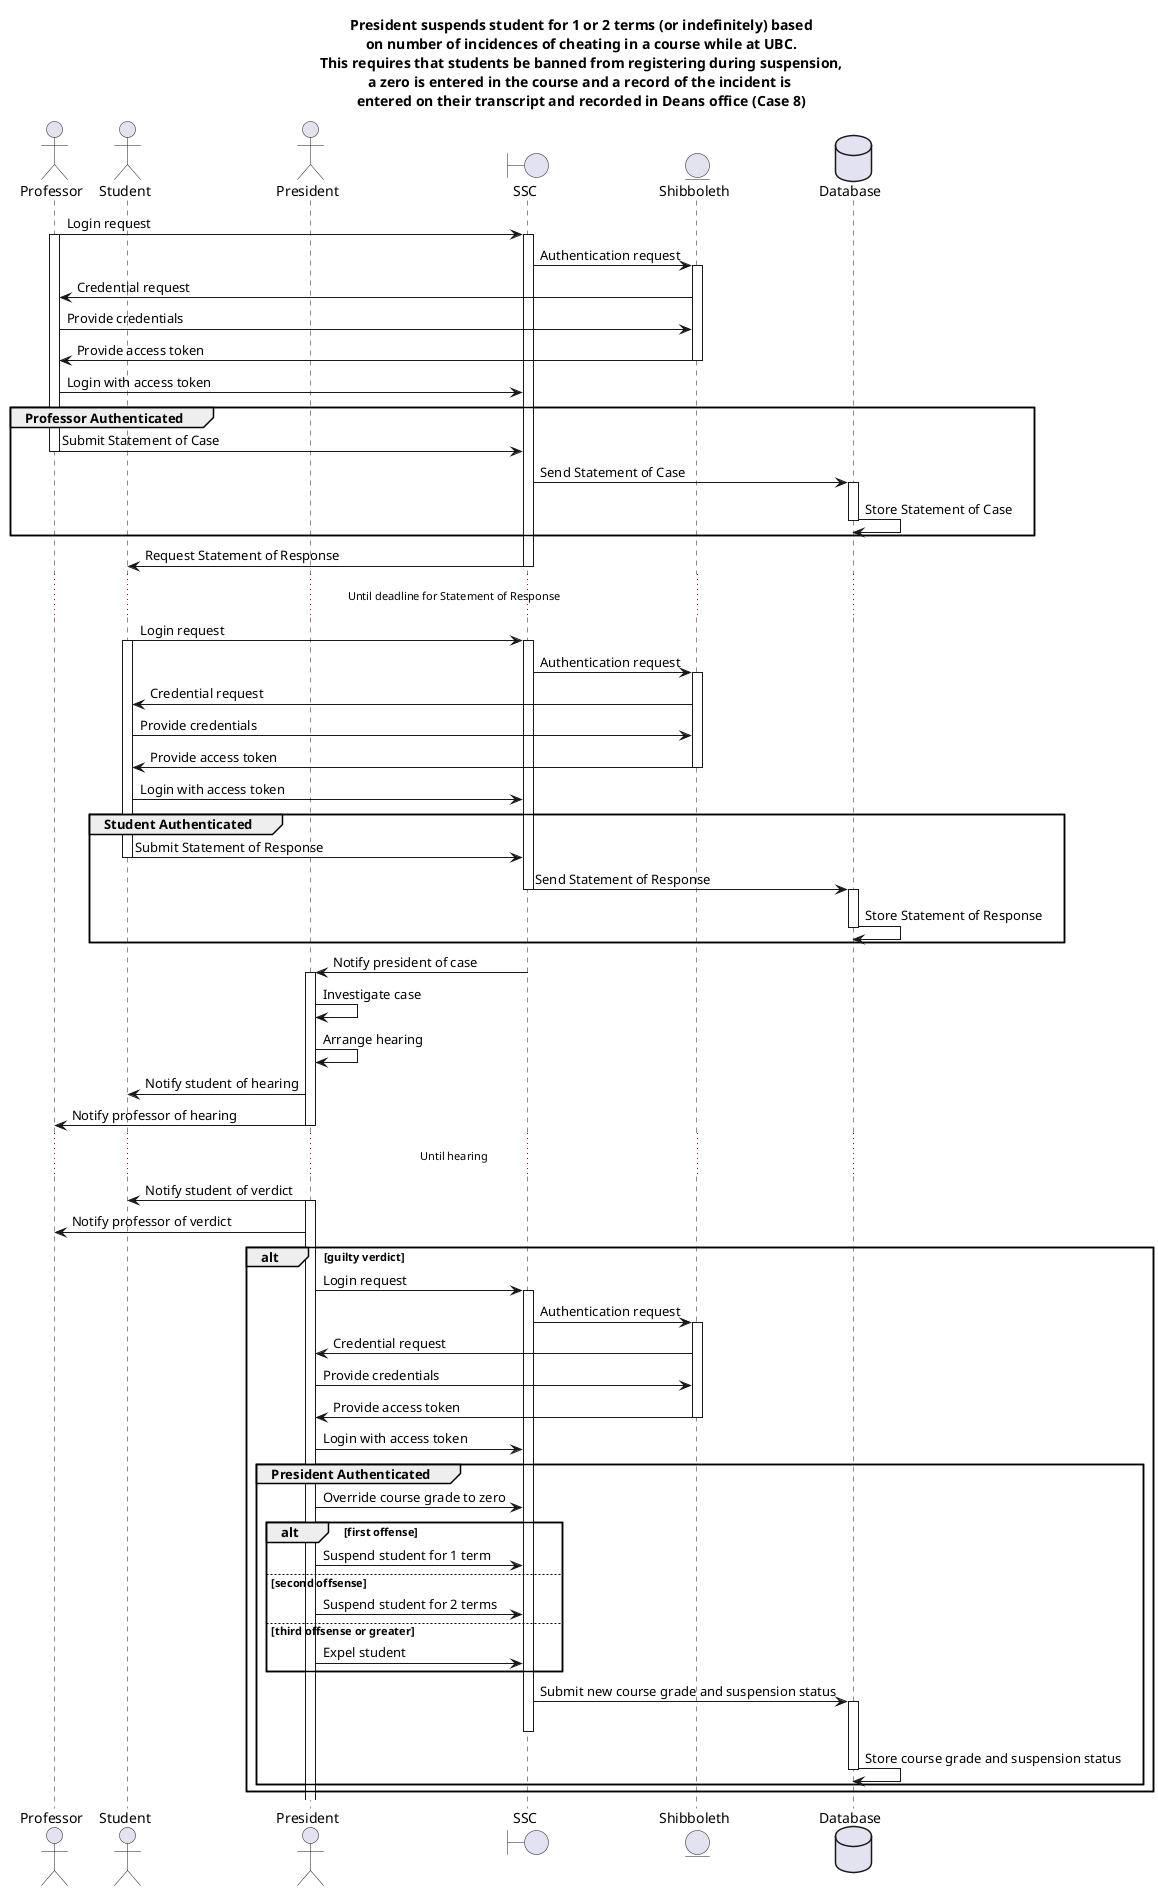 @startuml
title President suspends student for 1 or 2 terms (or indefinitely) based\non number of incidences of cheating in a course while at UBC.\nThis requires that students be banned from registering during suspension,\na zero is entered in the course and a record of the incident is \nentered on their transcript and recorded in Deans office (Case 8)
actor Professor as prof
actor Student as student
actor President as pres
boundary SSC as ssc
entity Shibboleth as shib
database Database as db

prof -> ssc : Login request
activate prof
activate ssc
ssc -> shib : Authentication request
activate shib
shib -> prof : Credential request
prof -> shib : Provide credentials
shib -> prof : Provide access token
deactivate shib
prof -> ssc : Login with access token
group Professor Authenticated
    prof -> ssc : Submit Statement of Case
    deactivate prof
    ssc -> db : Send Statement of Case
    activate db
    db -> db : Store Statement of Case
    deactivate db
end
ssc -> student : Request Statement of Response
deactivate ssc
...Until deadline for Statement of Response...
student -> ssc : Login request
activate student
activate ssc
ssc -> shib : Authentication request
activate shib
shib -> student : Credential request
student -> shib : Provide credentials
shib -> student : Provide access token
deactivate shib
student -> ssc : Login with access token
group Student Authenticated
    student -> ssc : Submit Statement of Response
    deactivate student
    ssc -> db : Send Statement of Response
    deactivate ssc
    activate db
    db -> db : Store Statement of Response
    deactivate db
end
ssc -> pres : Notify president of case
activate pres
pres -> pres : Investigate case
pres -> pres : Arrange hearing
pres -> student : Notify student of hearing
pres -> prof : Notify professor of hearing
deactivate pres
...Until hearing...
pres -> student : Notify student of verdict
activate pres
pres -> prof : Notify professor of verdict
alt guilty verdict
    pres -> ssc : Login request
    activate ssc
    ssc -> shib : Authentication request
    activate shib
    shib -> pres : Credential request
    pres -> shib : Provide credentials
    shib -> pres : Provide access token
    deactivate shib
    pres -> ssc : Login with access token
    group President Authenticated
        pres -> ssc : Override course grade to zero
        alt first offense
            pres -> ssc : Suspend student for 1 term
        else second offsense
            pres -> ssc : Suspend student for 2 terms
        else third offsense or greater
            pres -> ssc : Expel student
        end
        ssc -> db : Submit new course grade and suspension status
        activate db
        deactivate ssc
        db -> db : Store course grade and suspension status
        deactivate db
    end
end
@enduml